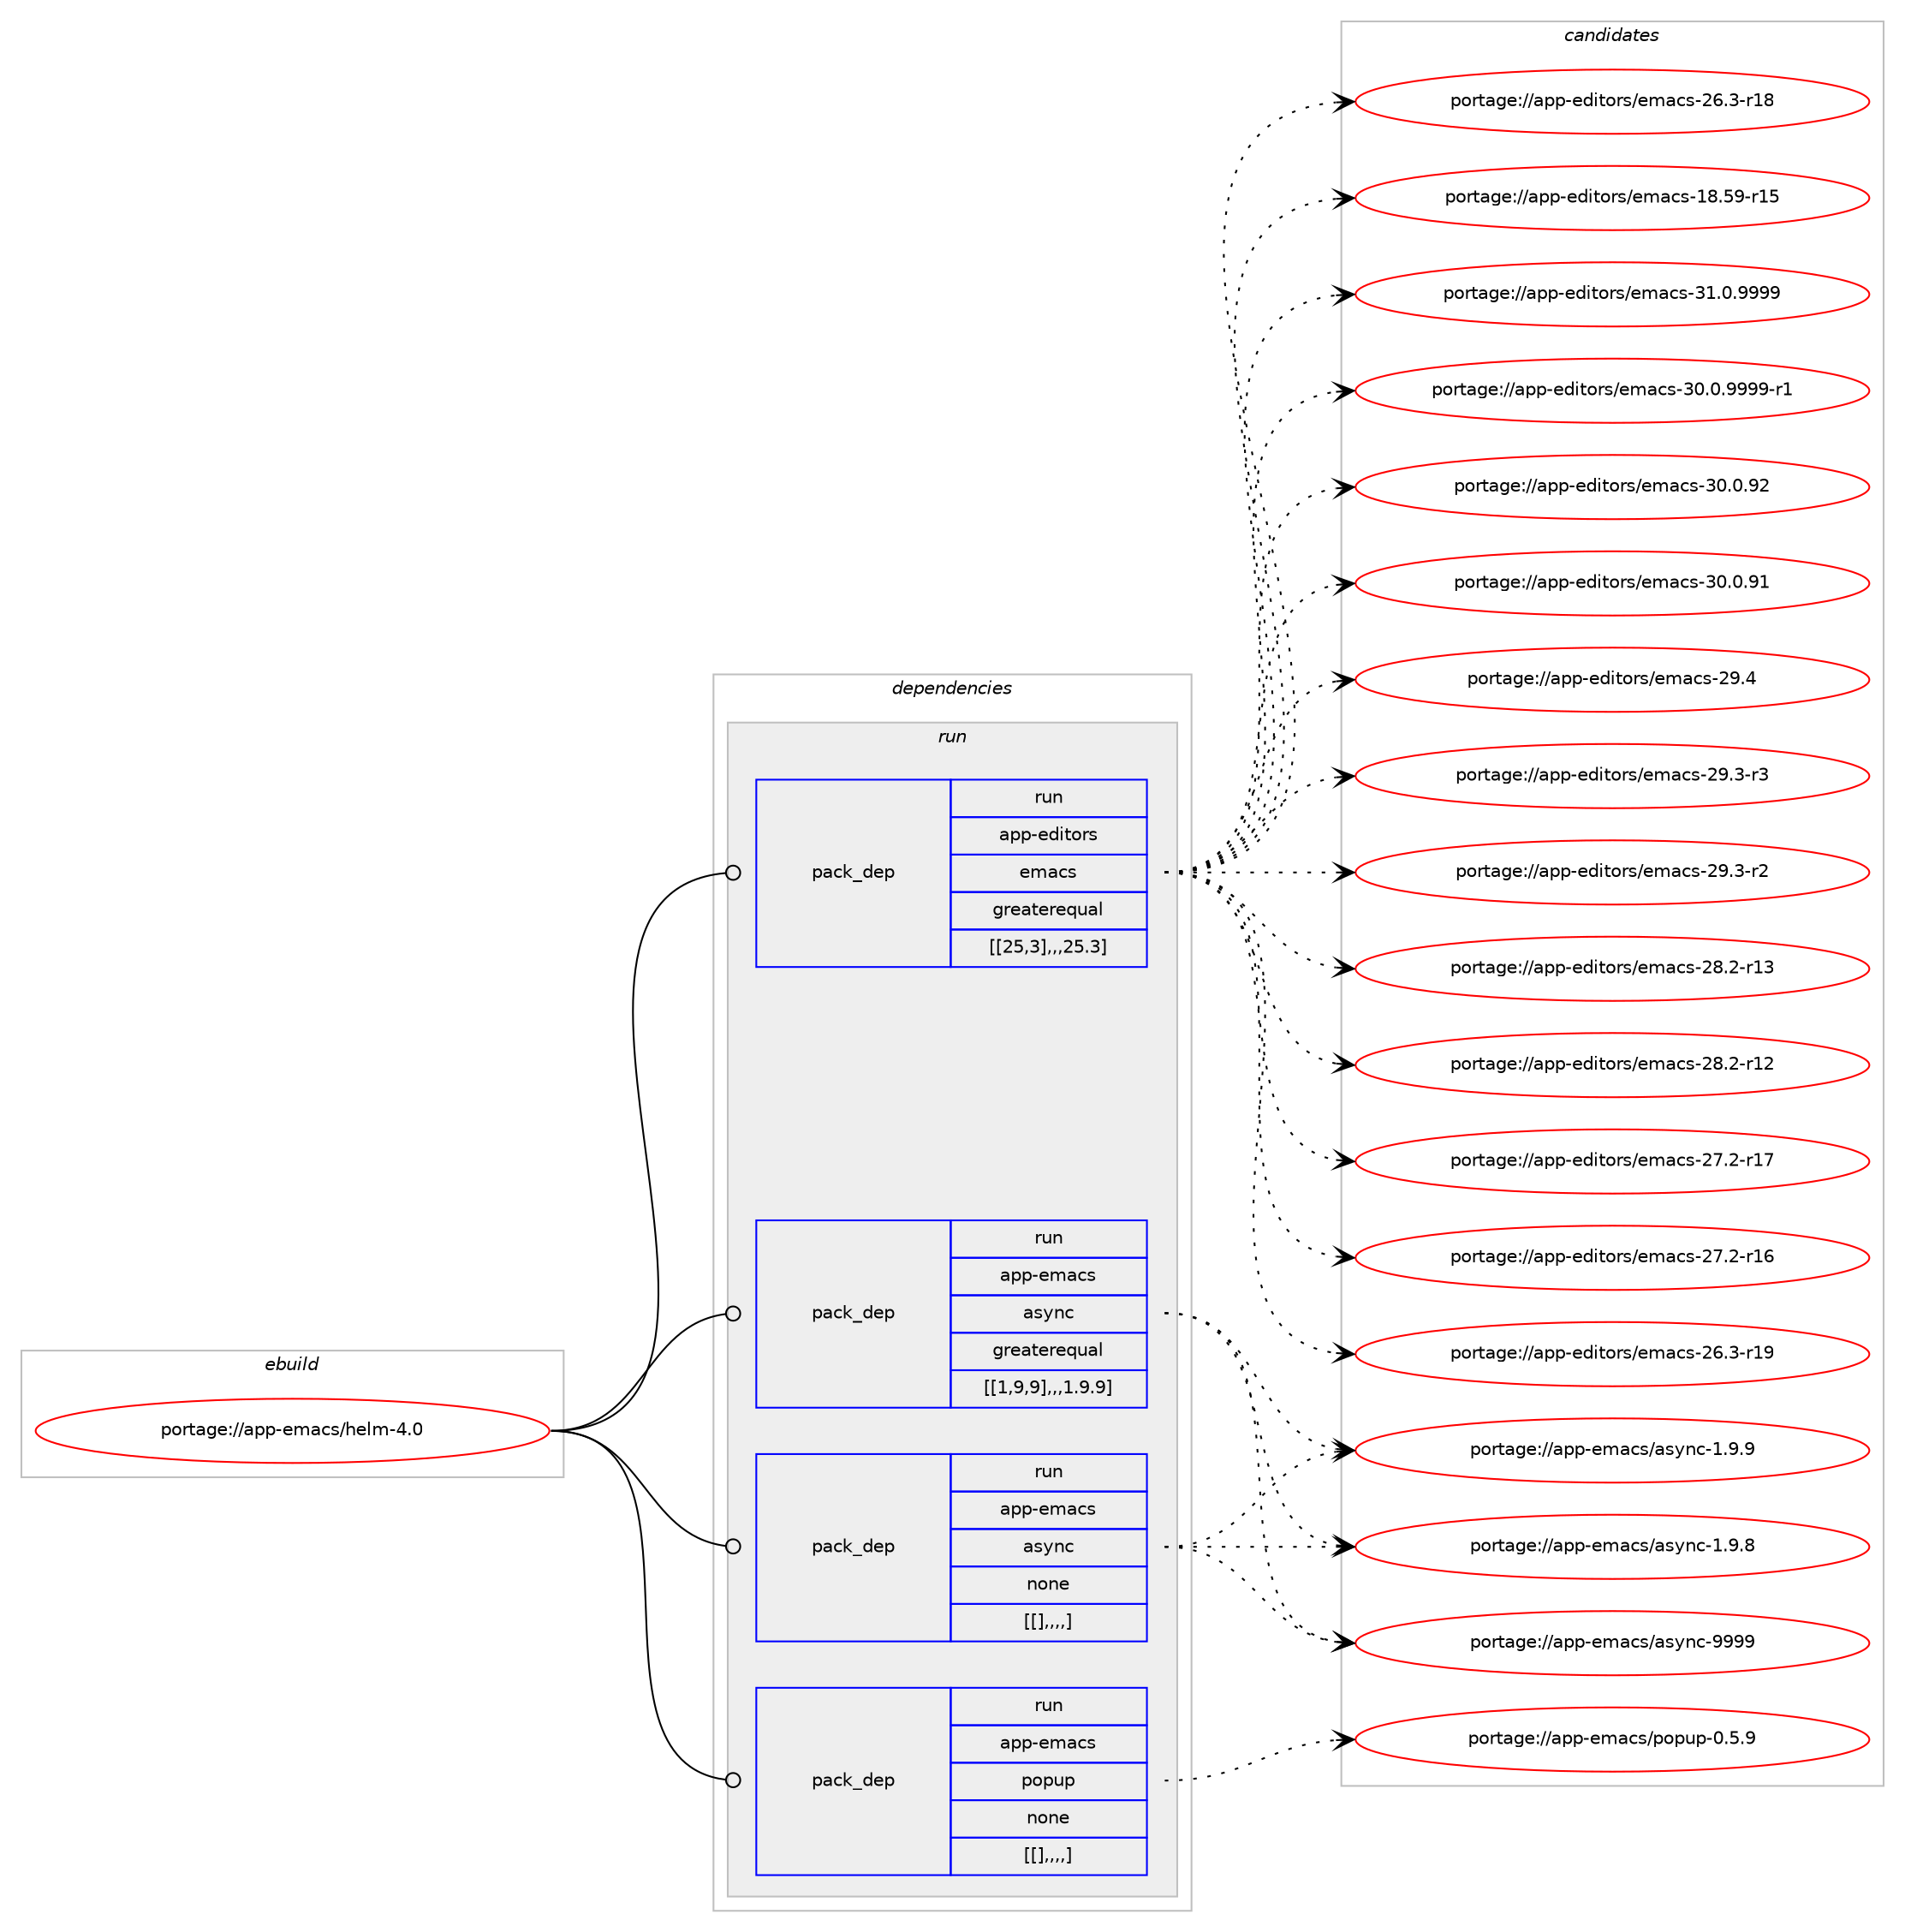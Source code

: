 digraph prolog {

# *************
# Graph options
# *************

newrank=true;
concentrate=true;
compound=true;
graph [rankdir=LR,fontname=Helvetica,fontsize=10,ranksep=1.5];#, ranksep=2.5, nodesep=0.2];
edge  [arrowhead=vee];
node  [fontname=Helvetica,fontsize=10];

# **********
# The ebuild
# **********

subgraph cluster_leftcol {
color=gray;
label=<<i>ebuild</i>>;
id [label="portage://app-emacs/helm-4.0", color=red, width=4, href="../app-emacs/helm-4.0.svg"];
}

# ****************
# The dependencies
# ****************

subgraph cluster_midcol {
color=gray;
label=<<i>dependencies</i>>;
subgraph cluster_compile {
fillcolor="#eeeeee";
style=filled;
label=<<i>compile</i>>;
}
subgraph cluster_compileandrun {
fillcolor="#eeeeee";
style=filled;
label=<<i>compile and run</i>>;
}
subgraph cluster_run {
fillcolor="#eeeeee";
style=filled;
label=<<i>run</i>>;
subgraph pack16221 {
dependency22577 [label=<<TABLE BORDER="0" CELLBORDER="1" CELLSPACING="0" CELLPADDING="4" WIDTH="220"><TR><TD ROWSPAN="6" CELLPADDING="30">pack_dep</TD></TR><TR><TD WIDTH="110">run</TD></TR><TR><TD>app-editors</TD></TR><TR><TD>emacs</TD></TR><TR><TD>greaterequal</TD></TR><TR><TD>[[25,3],,,25.3]</TD></TR></TABLE>>, shape=none, color=blue];
}
id:e -> dependency22577:w [weight=20,style="solid",arrowhead="odot"];
subgraph pack16232 {
dependency22611 [label=<<TABLE BORDER="0" CELLBORDER="1" CELLSPACING="0" CELLPADDING="4" WIDTH="220"><TR><TD ROWSPAN="6" CELLPADDING="30">pack_dep</TD></TR><TR><TD WIDTH="110">run</TD></TR><TR><TD>app-emacs</TD></TR><TR><TD>async</TD></TR><TR><TD>greaterequal</TD></TR><TR><TD>[[1,9,9],,,1.9.9]</TD></TR></TABLE>>, shape=none, color=blue];
}
id:e -> dependency22611:w [weight=20,style="solid",arrowhead="odot"];
subgraph pack16252 {
dependency22642 [label=<<TABLE BORDER="0" CELLBORDER="1" CELLSPACING="0" CELLPADDING="4" WIDTH="220"><TR><TD ROWSPAN="6" CELLPADDING="30">pack_dep</TD></TR><TR><TD WIDTH="110">run</TD></TR><TR><TD>app-emacs</TD></TR><TR><TD>async</TD></TR><TR><TD>none</TD></TR><TR><TD>[[],,,,]</TD></TR></TABLE>>, shape=none, color=blue];
}
id:e -> dependency22642:w [weight=20,style="solid",arrowhead="odot"];
subgraph pack16271 {
dependency22653 [label=<<TABLE BORDER="0" CELLBORDER="1" CELLSPACING="0" CELLPADDING="4" WIDTH="220"><TR><TD ROWSPAN="6" CELLPADDING="30">pack_dep</TD></TR><TR><TD WIDTH="110">run</TD></TR><TR><TD>app-emacs</TD></TR><TR><TD>popup</TD></TR><TR><TD>none</TD></TR><TR><TD>[[],,,,]</TD></TR></TABLE>>, shape=none, color=blue];
}
id:e -> dependency22653:w [weight=20,style="solid",arrowhead="odot"];
}
}

# **************
# The candidates
# **************

subgraph cluster_choices {
rank=same;
color=gray;
label=<<i>candidates</i>>;

subgraph choice14918 {
color=black;
nodesep=1;
choice971121124510110010511611111411547101109979911545514946484657575757 [label="portage://app-editors/emacs-31.0.9999", color=red, width=4,href="../app-editors/emacs-31.0.9999.svg"];
choice9711211245101100105116111114115471011099799115455148464846575757574511449 [label="portage://app-editors/emacs-30.0.9999-r1", color=red, width=4,href="../app-editors/emacs-30.0.9999-r1.svg"];
choice97112112451011001051161111141154710110997991154551484648465750 [label="portage://app-editors/emacs-30.0.92", color=red, width=4,href="../app-editors/emacs-30.0.92.svg"];
choice97112112451011001051161111141154710110997991154551484648465749 [label="portage://app-editors/emacs-30.0.91", color=red, width=4,href="../app-editors/emacs-30.0.91.svg"];
choice97112112451011001051161111141154710110997991154550574652 [label="portage://app-editors/emacs-29.4", color=red, width=4,href="../app-editors/emacs-29.4.svg"];
choice971121124510110010511611111411547101109979911545505746514511451 [label="portage://app-editors/emacs-29.3-r3", color=red, width=4,href="../app-editors/emacs-29.3-r3.svg"];
choice971121124510110010511611111411547101109979911545505746514511450 [label="portage://app-editors/emacs-29.3-r2", color=red, width=4,href="../app-editors/emacs-29.3-r2.svg"];
choice97112112451011001051161111141154710110997991154550564650451144951 [label="portage://app-editors/emacs-28.2-r13", color=red, width=4,href="../app-editors/emacs-28.2-r13.svg"];
choice97112112451011001051161111141154710110997991154550564650451144950 [label="portage://app-editors/emacs-28.2-r12", color=red, width=4,href="../app-editors/emacs-28.2-r12.svg"];
choice97112112451011001051161111141154710110997991154550554650451144955 [label="portage://app-editors/emacs-27.2-r17", color=red, width=4,href="../app-editors/emacs-27.2-r17.svg"];
choice97112112451011001051161111141154710110997991154550554650451144954 [label="portage://app-editors/emacs-27.2-r16", color=red, width=4,href="../app-editors/emacs-27.2-r16.svg"];
choice97112112451011001051161111141154710110997991154550544651451144957 [label="portage://app-editors/emacs-26.3-r19", color=red, width=4,href="../app-editors/emacs-26.3-r19.svg"];
choice97112112451011001051161111141154710110997991154550544651451144956 [label="portage://app-editors/emacs-26.3-r18", color=red, width=4,href="../app-editors/emacs-26.3-r18.svg"];
choice9711211245101100105116111114115471011099799115454956465357451144953 [label="portage://app-editors/emacs-18.59-r15", color=red, width=4,href="../app-editors/emacs-18.59-r15.svg"];
dependency22577:e -> choice971121124510110010511611111411547101109979911545514946484657575757:w [style=dotted,weight="100"];
dependency22577:e -> choice9711211245101100105116111114115471011099799115455148464846575757574511449:w [style=dotted,weight="100"];
dependency22577:e -> choice97112112451011001051161111141154710110997991154551484648465750:w [style=dotted,weight="100"];
dependency22577:e -> choice97112112451011001051161111141154710110997991154551484648465749:w [style=dotted,weight="100"];
dependency22577:e -> choice97112112451011001051161111141154710110997991154550574652:w [style=dotted,weight="100"];
dependency22577:e -> choice971121124510110010511611111411547101109979911545505746514511451:w [style=dotted,weight="100"];
dependency22577:e -> choice971121124510110010511611111411547101109979911545505746514511450:w [style=dotted,weight="100"];
dependency22577:e -> choice97112112451011001051161111141154710110997991154550564650451144951:w [style=dotted,weight="100"];
dependency22577:e -> choice97112112451011001051161111141154710110997991154550564650451144950:w [style=dotted,weight="100"];
dependency22577:e -> choice97112112451011001051161111141154710110997991154550554650451144955:w [style=dotted,weight="100"];
dependency22577:e -> choice97112112451011001051161111141154710110997991154550554650451144954:w [style=dotted,weight="100"];
dependency22577:e -> choice97112112451011001051161111141154710110997991154550544651451144957:w [style=dotted,weight="100"];
dependency22577:e -> choice97112112451011001051161111141154710110997991154550544651451144956:w [style=dotted,weight="100"];
dependency22577:e -> choice9711211245101100105116111114115471011099799115454956465357451144953:w [style=dotted,weight="100"];
}
subgraph choice14964 {
color=black;
nodesep=1;
choice971121124510110997991154797115121110994557575757 [label="portage://app-emacs/async-9999", color=red, width=4,href="../app-emacs/async-9999.svg"];
choice97112112451011099799115479711512111099454946574657 [label="portage://app-emacs/async-1.9.9", color=red, width=4,href="../app-emacs/async-1.9.9.svg"];
choice97112112451011099799115479711512111099454946574656 [label="portage://app-emacs/async-1.9.8", color=red, width=4,href="../app-emacs/async-1.9.8.svg"];
dependency22611:e -> choice971121124510110997991154797115121110994557575757:w [style=dotted,weight="100"];
dependency22611:e -> choice97112112451011099799115479711512111099454946574657:w [style=dotted,weight="100"];
dependency22611:e -> choice97112112451011099799115479711512111099454946574656:w [style=dotted,weight="100"];
}
subgraph choice14981 {
color=black;
nodesep=1;
choice971121124510110997991154797115121110994557575757 [label="portage://app-emacs/async-9999", color=red, width=4,href="../app-emacs/async-9999.svg"];
choice97112112451011099799115479711512111099454946574657 [label="portage://app-emacs/async-1.9.9", color=red, width=4,href="../app-emacs/async-1.9.9.svg"];
choice97112112451011099799115479711512111099454946574656 [label="portage://app-emacs/async-1.9.8", color=red, width=4,href="../app-emacs/async-1.9.8.svg"];
dependency22642:e -> choice971121124510110997991154797115121110994557575757:w [style=dotted,weight="100"];
dependency22642:e -> choice97112112451011099799115479711512111099454946574657:w [style=dotted,weight="100"];
dependency22642:e -> choice97112112451011099799115479711512111099454946574656:w [style=dotted,weight="100"];
}
subgraph choice14993 {
color=black;
nodesep=1;
choice9711211245101109979911547112111112117112454846534657 [label="portage://app-emacs/popup-0.5.9", color=red, width=4,href="../app-emacs/popup-0.5.9.svg"];
dependency22653:e -> choice9711211245101109979911547112111112117112454846534657:w [style=dotted,weight="100"];
}
}

}
